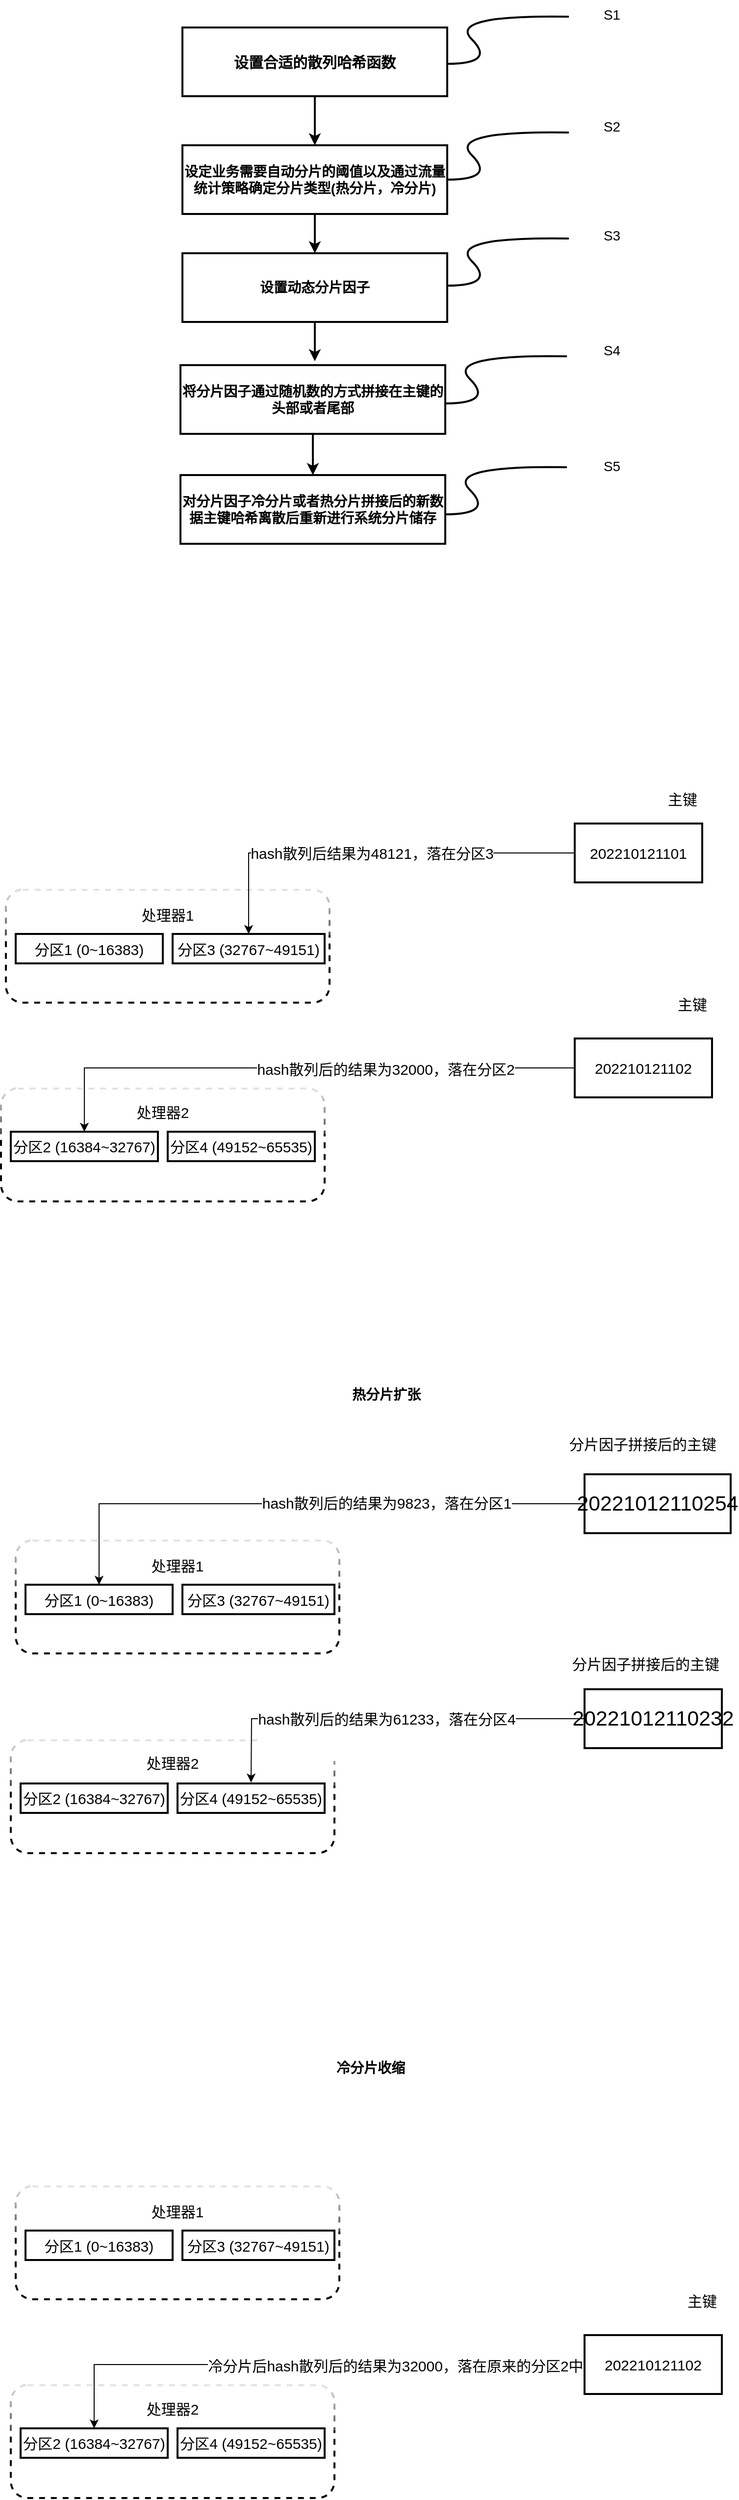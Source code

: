 <mxfile version="20.4.0" type="github">
  <diagram id="arvyNKeZICVCUe79Kb5X" name="第 1 页">
    <mxGraphModel dx="960" dy="587" grid="0" gridSize="10" guides="1" tooltips="1" connect="1" arrows="1" fold="1" page="1" pageScale="1" pageWidth="827" pageHeight="1169" math="0" shadow="0">
      <root>
        <mxCell id="0" />
        <mxCell id="1" parent="0" />
        <mxCell id="ujevJZKqID5bwqPzUARX-40" value="" style="edgeStyle=orthogonalEdgeStyle;rounded=0;orthogonalLoop=1;jettySize=auto;html=1;fontSize=15;strokeWidth=2;" edge="1" parent="1" source="ujevJZKqID5bwqPzUARX-1" target="ujevJZKqID5bwqPzUARX-2">
          <mxGeometry relative="1" as="geometry" />
        </mxCell>
        <mxCell id="ujevJZKqID5bwqPzUARX-1" value="&lt;span&gt;&lt;font style=&quot;font-size: 15px;&quot;&gt;&lt;b&gt;设置合适的散列哈希函数&lt;/b&gt;&lt;/font&gt;&lt;/span&gt;" style="rounded=0;whiteSpace=wrap;html=1;strokeWidth=2;" vertex="1" parent="1">
          <mxGeometry x="250" y="80" width="270" height="70" as="geometry" />
        </mxCell>
        <mxCell id="ujevJZKqID5bwqPzUARX-42" value="" style="edgeStyle=orthogonalEdgeStyle;rounded=0;orthogonalLoop=1;jettySize=auto;html=1;fontSize=14;strokeWidth=2;" edge="1" parent="1" source="ujevJZKqID5bwqPzUARX-2" target="ujevJZKqID5bwqPzUARX-3">
          <mxGeometry relative="1" as="geometry" />
        </mxCell>
        <mxCell id="ujevJZKqID5bwqPzUARX-2" value="&lt;span&gt;设定业务需要自动分片的阈值&lt;/span&gt;以及通过流量统计策略确定分片类型&lt;span lang=&quot;EN-US&quot;&gt;(&lt;/span&gt;热分片，冷分片&lt;span lang=&quot;EN-US&quot;&gt;)&lt;/span&gt;" style="rounded=0;whiteSpace=wrap;html=1;fontStyle=1;labelBorderColor=none;fontSize=14;strokeWidth=2;" vertex="1" parent="1">
          <mxGeometry x="250" y="200" width="270" height="70" as="geometry" />
        </mxCell>
        <mxCell id="ujevJZKqID5bwqPzUARX-41" value="" style="edgeStyle=orthogonalEdgeStyle;rounded=0;orthogonalLoop=1;jettySize=auto;html=1;fontSize=14;strokeWidth=2;" edge="1" parent="1" source="ujevJZKqID5bwqPzUARX-3">
          <mxGeometry relative="1" as="geometry">
            <mxPoint x="385" y="420" as="targetPoint" />
          </mxGeometry>
        </mxCell>
        <mxCell id="ujevJZKqID5bwqPzUARX-3" value="&lt;span&gt;&lt;font style=&quot;font-size: 14px;&quot;&gt;&lt;b&gt;设置动态分片因子&lt;/b&gt;&lt;/font&gt;&lt;/span&gt;" style="rounded=0;whiteSpace=wrap;html=1;strokeWidth=2;" vertex="1" parent="1">
          <mxGeometry x="250" y="310" width="270" height="70" as="geometry" />
        </mxCell>
        <mxCell id="ujevJZKqID5bwqPzUARX-7" value="" style="rounded=1;whiteSpace=wrap;html=1;strokeWidth=2;fontSize=15;glass=1;dashed=1;" vertex="1" parent="1">
          <mxGeometry x="70" y="958.5" width="330" height="115" as="geometry" />
        </mxCell>
        <mxCell id="ujevJZKqID5bwqPzUARX-9" value="分区1 (0~16383)" style="rounded=0;whiteSpace=wrap;html=1;strokeWidth=2;fontSize=15;" vertex="1" parent="1">
          <mxGeometry x="80" y="1003.5" width="150" height="30" as="geometry" />
        </mxCell>
        <mxCell id="ujevJZKqID5bwqPzUARX-18" value="处理器1" style="text;html=1;strokeColor=none;fillColor=none;align=center;verticalAlign=middle;whiteSpace=wrap;rounded=0;strokeWidth=2;fontSize=15;" vertex="1" parent="1">
          <mxGeometry x="205" y="968.5" width="60" height="30" as="geometry" />
        </mxCell>
        <mxCell id="ujevJZKqID5bwqPzUARX-23" value="分区3 (32767~49151)" style="rounded=0;whiteSpace=wrap;html=1;strokeWidth=2;fontSize=15;" vertex="1" parent="1">
          <mxGeometry x="240" y="1003.5" width="155" height="30" as="geometry" />
        </mxCell>
        <mxCell id="ujevJZKqID5bwqPzUARX-25" value="" style="rounded=1;whiteSpace=wrap;html=1;strokeWidth=2;fontSize=15;glass=1;dashed=1;" vertex="1" parent="1">
          <mxGeometry x="65" y="1161" width="330" height="115" as="geometry" />
        </mxCell>
        <mxCell id="ujevJZKqID5bwqPzUARX-26" value="分区2 (16384~32767)" style="rounded=0;whiteSpace=wrap;html=1;strokeWidth=2;fontSize=15;" vertex="1" parent="1">
          <mxGeometry x="75" y="1205" width="150" height="30" as="geometry" />
        </mxCell>
        <mxCell id="ujevJZKqID5bwqPzUARX-27" value="处理器2" style="text;html=1;strokeColor=none;fillColor=none;align=center;verticalAlign=middle;whiteSpace=wrap;rounded=0;strokeWidth=2;fontSize=15;" vertex="1" parent="1">
          <mxGeometry x="200" y="1170" width="60" height="30" as="geometry" />
        </mxCell>
        <mxCell id="ujevJZKqID5bwqPzUARX-29" style="edgeStyle=orthogonalEdgeStyle;rounded=0;orthogonalLoop=1;jettySize=auto;html=1;exitX=0.5;exitY=1;exitDx=0;exitDy=0;fontSize=15;" edge="1" parent="1">
          <mxGeometry relative="1" as="geometry">
            <mxPoint x="300" y="1235" as="sourcePoint" />
            <mxPoint x="300" y="1235" as="targetPoint" />
          </mxGeometry>
        </mxCell>
        <mxCell id="ujevJZKqID5bwqPzUARX-30" value="分区4 (49152~65535)" style="rounded=0;whiteSpace=wrap;html=1;strokeWidth=2;fontSize=15;" vertex="1" parent="1">
          <mxGeometry x="235" y="1205" width="150" height="30" as="geometry" />
        </mxCell>
        <mxCell id="ujevJZKqID5bwqPzUARX-33" value="hash散列后结果为48121，落在分区3" style="edgeStyle=orthogonalEdgeStyle;rounded=0;orthogonalLoop=1;jettySize=auto;html=1;entryX=0.5;entryY=0;entryDx=0;entryDy=0;fontSize=15;" edge="1" parent="1" source="ujevJZKqID5bwqPzUARX-31" target="ujevJZKqID5bwqPzUARX-23">
          <mxGeometry relative="1" as="geometry">
            <Array as="points">
              <mxPoint x="318" y="921" />
            </Array>
          </mxGeometry>
        </mxCell>
        <mxCell id="ujevJZKqID5bwqPzUARX-31" value="202210121101" style="rounded=0;whiteSpace=wrap;html=1;strokeWidth=2;fontSize=15;" vertex="1" parent="1">
          <mxGeometry x="650" y="891" width="130" height="60" as="geometry" />
        </mxCell>
        <mxCell id="ujevJZKqID5bwqPzUARX-32" value="主键" style="text;html=1;strokeColor=none;fillColor=none;align=center;verticalAlign=middle;whiteSpace=wrap;rounded=0;strokeWidth=2;fontSize=15;" vertex="1" parent="1">
          <mxGeometry x="730" y="851" width="60" height="30" as="geometry" />
        </mxCell>
        <mxCell id="ujevJZKqID5bwqPzUARX-35" style="edgeStyle=orthogonalEdgeStyle;rounded=0;orthogonalLoop=1;jettySize=auto;html=1;fontSize=15;" edge="1" parent="1" source="ujevJZKqID5bwqPzUARX-34" target="ujevJZKqID5bwqPzUARX-26">
          <mxGeometry relative="1" as="geometry" />
        </mxCell>
        <mxCell id="ujevJZKqID5bwqPzUARX-36" value="hash散列后的结果为32000，落在分区2" style="edgeLabel;html=1;align=center;verticalAlign=middle;resizable=0;points=[];fontSize=15;" vertex="1" connectable="0" parent="ujevJZKqID5bwqPzUARX-35">
          <mxGeometry x="-0.316" y="1" relative="1" as="geometry">
            <mxPoint as="offset" />
          </mxGeometry>
        </mxCell>
        <mxCell id="ujevJZKqID5bwqPzUARX-34" value="202210121102" style="rounded=0;whiteSpace=wrap;html=1;strokeWidth=2;fontSize=15;" vertex="1" parent="1">
          <mxGeometry x="650" y="1110" width="140" height="60" as="geometry" />
        </mxCell>
        <mxCell id="ujevJZKqID5bwqPzUARX-43" value="" style="rounded=1;whiteSpace=wrap;html=1;strokeWidth=2;fontSize=15;glass=1;dashed=1;" vertex="1" parent="1">
          <mxGeometry x="80" y="1621.5" width="330" height="115" as="geometry" />
        </mxCell>
        <mxCell id="ujevJZKqID5bwqPzUARX-44" value="分区1 (0~16383)" style="rounded=0;whiteSpace=wrap;html=1;strokeWidth=2;fontSize=15;" vertex="1" parent="1">
          <mxGeometry x="90" y="1666.5" width="150" height="30" as="geometry" />
        </mxCell>
        <mxCell id="ujevJZKqID5bwqPzUARX-45" value="处理器1" style="text;html=1;strokeColor=none;fillColor=none;align=center;verticalAlign=middle;whiteSpace=wrap;rounded=0;strokeWidth=2;fontSize=15;" vertex="1" parent="1">
          <mxGeometry x="215" y="1631.5" width="60" height="30" as="geometry" />
        </mxCell>
        <mxCell id="ujevJZKqID5bwqPzUARX-46" value="分区3 (32767~49151)" style="rounded=0;whiteSpace=wrap;html=1;strokeWidth=2;fontSize=15;" vertex="1" parent="1">
          <mxGeometry x="250" y="1666.5" width="155" height="30" as="geometry" />
        </mxCell>
        <mxCell id="ujevJZKqID5bwqPzUARX-47" value="" style="rounded=1;whiteSpace=wrap;html=1;strokeWidth=2;fontSize=15;glass=1;dashed=1;" vertex="1" parent="1">
          <mxGeometry x="75" y="1825" width="330" height="115" as="geometry" />
        </mxCell>
        <mxCell id="ujevJZKqID5bwqPzUARX-48" value="分区2 (16384~32767)" style="rounded=0;whiteSpace=wrap;html=1;strokeWidth=2;fontSize=15;" vertex="1" parent="1">
          <mxGeometry x="85" y="1869" width="150" height="30" as="geometry" />
        </mxCell>
        <mxCell id="ujevJZKqID5bwqPzUARX-49" value="处理器2" style="text;html=1;strokeColor=none;fillColor=none;align=center;verticalAlign=middle;whiteSpace=wrap;rounded=0;strokeWidth=2;fontSize=15;" vertex="1" parent="1">
          <mxGeometry x="210" y="1833" width="60" height="30" as="geometry" />
        </mxCell>
        <mxCell id="ujevJZKqID5bwqPzUARX-50" style="edgeStyle=orthogonalEdgeStyle;rounded=0;orthogonalLoop=1;jettySize=auto;html=1;exitX=0.5;exitY=1;exitDx=0;exitDy=0;fontSize=15;" edge="1" parent="1">
          <mxGeometry relative="1" as="geometry">
            <mxPoint x="310" y="1899" as="sourcePoint" />
            <mxPoint x="310" y="1899" as="targetPoint" />
          </mxGeometry>
        </mxCell>
        <mxCell id="ujevJZKqID5bwqPzUARX-51" value="分区4 (49152~65535)" style="rounded=0;whiteSpace=wrap;html=1;strokeWidth=2;fontSize=15;" vertex="1" parent="1">
          <mxGeometry x="245" y="1869" width="150" height="30" as="geometry" />
        </mxCell>
        <mxCell id="ujevJZKqID5bwqPzUARX-60" style="edgeStyle=orthogonalEdgeStyle;rounded=0;orthogonalLoop=1;jettySize=auto;html=1;entryX=0.5;entryY=0;entryDx=0;entryDy=0;fontSize=14;" edge="1" parent="1" source="ujevJZKqID5bwqPzUARX-53" target="ujevJZKqID5bwqPzUARX-44">
          <mxGeometry relative="1" as="geometry" />
        </mxCell>
        <mxCell id="ujevJZKqID5bwqPzUARX-61" value="&lt;span style=&quot;font-size: 15px;&quot;&gt;hash散列后的结果为9823，落在分区1&lt;/span&gt;" style="edgeLabel;html=1;align=center;verticalAlign=middle;resizable=0;points=[];fontSize=14;" vertex="1" connectable="0" parent="ujevJZKqID5bwqPzUARX-60">
          <mxGeometry x="-0.3" y="-1" relative="1" as="geometry">
            <mxPoint as="offset" />
          </mxGeometry>
        </mxCell>
        <mxCell id="ujevJZKqID5bwqPzUARX-53" value="&lt;span style=&quot;font-size:16.0pt;font-family:&lt;br/&gt;仿宋_GB2312;mso-hansi-font-family:&amp;quot;Times New Roman&amp;quot;;mso-bidi-font-family:仿宋_GB2312;&lt;br/&gt;mso-ansi-language:EN-US;mso-fareast-language:ZH-CN;mso-bidi-language:AR-SA&quot; lang=&quot;EN-US&quot;&gt;20221012110254&lt;/span&gt;" style="rounded=0;whiteSpace=wrap;html=1;strokeWidth=2;fontSize=15;" vertex="1" parent="1">
          <mxGeometry x="660" y="1554" width="149" height="60" as="geometry" />
        </mxCell>
        <mxCell id="ujevJZKqID5bwqPzUARX-54" value="分片因子拼接后的主键" style="text;html=1;strokeColor=none;fillColor=none;align=center;verticalAlign=middle;whiteSpace=wrap;rounded=0;strokeWidth=2;fontSize=15;" vertex="1" parent="1">
          <mxGeometry x="639" y="1508" width="161" height="30" as="geometry" />
        </mxCell>
        <mxCell id="ujevJZKqID5bwqPzUARX-59" value="&#xa;&lt;br style=&quot;color: rgb(0, 0, 0); font-family: Helvetica; font-size: 14px; font-style: normal; font-variant-ligatures: normal; font-variant-caps: normal; font-weight: 400; letter-spacing: normal; orphans: 2; text-align: center; text-indent: 0px; text-transform: none; widows: 2; word-spacing: 0px; -webkit-text-stroke-width: 0px; text-decoration-thickness: initial; text-decoration-style: initial; text-decoration-color: initial;&quot;&gt;&lt;span style=&quot;color: rgb(0, 0, 0); font-family: Helvetica; font-style: normal; font-variant-ligatures: normal; font-variant-caps: normal; font-weight: 400; letter-spacing: normal; orphans: 2; text-align: center; text-indent: 0px; text-transform: none; widows: 2; word-spacing: 0px; -webkit-text-stroke-width: 0px; background-color: rgb(255, 255, 255); text-decoration-thickness: initial; text-decoration-style: initial; text-decoration-color: initial; font-size: 15px; float: none; display: inline !important;&quot;&gt;hash散列后的结果为61233，落在分区4&lt;/span&gt;&#xa;&#xa;" style="edgeStyle=orthogonalEdgeStyle;rounded=0;orthogonalLoop=1;jettySize=auto;html=1;fontSize=14;" edge="1" parent="1" source="ujevJZKqID5bwqPzUARX-57">
          <mxGeometry relative="1" as="geometry">
            <mxPoint x="320" y="1868" as="targetPoint" />
          </mxGeometry>
        </mxCell>
        <mxCell id="ujevJZKqID5bwqPzUARX-57" value="&lt;span style=&quot;font-size:16.0pt;font-family:&lt;br/&gt;仿宋_GB2312;mso-hansi-font-family:&amp;quot;Times New Roman&amp;quot;;mso-bidi-font-family:仿宋_GB2312;&lt;br/&gt;mso-ansi-language:EN-US;mso-fareast-language:ZH-CN;mso-bidi-language:AR-SA&quot; lang=&quot;EN-US&quot;&gt;20221012110232&lt;/span&gt;" style="rounded=0;whiteSpace=wrap;html=1;strokeWidth=2;fontSize=15;" vertex="1" parent="1">
          <mxGeometry x="660" y="1773" width="140" height="60" as="geometry" />
        </mxCell>
        <mxCell id="ujevJZKqID5bwqPzUARX-62" value="主键" style="text;html=1;strokeColor=none;fillColor=none;align=center;verticalAlign=middle;whiteSpace=wrap;rounded=0;strokeWidth=2;fontSize=15;" vertex="1" parent="1">
          <mxGeometry x="740" y="1060" width="60" height="30" as="geometry" />
        </mxCell>
        <mxCell id="ujevJZKqID5bwqPzUARX-63" value="分片因子拼接后的主键" style="text;html=1;strokeColor=none;fillColor=none;align=center;verticalAlign=middle;whiteSpace=wrap;rounded=0;strokeWidth=2;fontSize=15;" vertex="1" parent="1">
          <mxGeometry x="642" y="1732" width="161" height="30" as="geometry" />
        </mxCell>
        <mxCell id="ujevJZKqID5bwqPzUARX-64" value="&lt;b&gt;热分片扩张&lt;/b&gt;" style="text;html=1;strokeColor=none;fillColor=none;align=center;verticalAlign=middle;whiteSpace=wrap;rounded=0;glass=1;dashed=1;labelBorderColor=none;strokeWidth=2;fontSize=14;" vertex="1" parent="1">
          <mxGeometry x="410" y="1458" width="96" height="30" as="geometry" />
        </mxCell>
        <mxCell id="ujevJZKqID5bwqPzUARX-65" value="" style="rounded=1;whiteSpace=wrap;html=1;strokeWidth=2;fontSize=15;glass=1;dashed=1;" vertex="1" parent="1">
          <mxGeometry x="80" y="2279.5" width="330" height="115" as="geometry" />
        </mxCell>
        <mxCell id="ujevJZKqID5bwqPzUARX-66" value="分区1 (0~16383)" style="rounded=0;whiteSpace=wrap;html=1;strokeWidth=2;fontSize=15;" vertex="1" parent="1">
          <mxGeometry x="90" y="2324.5" width="150" height="30" as="geometry" />
        </mxCell>
        <mxCell id="ujevJZKqID5bwqPzUARX-67" value="处理器1" style="text;html=1;strokeColor=none;fillColor=none;align=center;verticalAlign=middle;whiteSpace=wrap;rounded=0;strokeWidth=2;fontSize=15;" vertex="1" parent="1">
          <mxGeometry x="215" y="2289.5" width="60" height="30" as="geometry" />
        </mxCell>
        <mxCell id="ujevJZKqID5bwqPzUARX-68" value="分区3 (32767~49151)" style="rounded=0;whiteSpace=wrap;html=1;strokeWidth=2;fontSize=15;" vertex="1" parent="1">
          <mxGeometry x="250" y="2324.5" width="155" height="30" as="geometry" />
        </mxCell>
        <mxCell id="ujevJZKqID5bwqPzUARX-69" value="" style="rounded=1;whiteSpace=wrap;html=1;strokeWidth=2;fontSize=15;glass=1;dashed=1;" vertex="1" parent="1">
          <mxGeometry x="75" y="2482" width="330" height="115" as="geometry" />
        </mxCell>
        <mxCell id="ujevJZKqID5bwqPzUARX-70" value="分区2 (16384~32767)" style="rounded=0;whiteSpace=wrap;html=1;strokeWidth=2;fontSize=15;" vertex="1" parent="1">
          <mxGeometry x="85" y="2526" width="150" height="30" as="geometry" />
        </mxCell>
        <mxCell id="ujevJZKqID5bwqPzUARX-71" value="处理器2" style="text;html=1;strokeColor=none;fillColor=none;align=center;verticalAlign=middle;whiteSpace=wrap;rounded=0;strokeWidth=2;fontSize=15;" vertex="1" parent="1">
          <mxGeometry x="210" y="2491" width="60" height="30" as="geometry" />
        </mxCell>
        <mxCell id="ujevJZKqID5bwqPzUARX-72" style="edgeStyle=orthogonalEdgeStyle;rounded=0;orthogonalLoop=1;jettySize=auto;html=1;exitX=0.5;exitY=1;exitDx=0;exitDy=0;fontSize=15;" edge="1" parent="1">
          <mxGeometry relative="1" as="geometry">
            <mxPoint x="310" y="2556" as="sourcePoint" />
            <mxPoint x="310" y="2556" as="targetPoint" />
          </mxGeometry>
        </mxCell>
        <mxCell id="ujevJZKqID5bwqPzUARX-73" value="分区4 (49152~65535)" style="rounded=0;whiteSpace=wrap;html=1;strokeWidth=2;fontSize=15;" vertex="1" parent="1">
          <mxGeometry x="245" y="2526" width="150" height="30" as="geometry" />
        </mxCell>
        <mxCell id="ujevJZKqID5bwqPzUARX-77" style="edgeStyle=orthogonalEdgeStyle;rounded=0;orthogonalLoop=1;jettySize=auto;html=1;fontSize=15;" edge="1" parent="1" source="ujevJZKqID5bwqPzUARX-79" target="ujevJZKqID5bwqPzUARX-70">
          <mxGeometry relative="1" as="geometry" />
        </mxCell>
        <mxCell id="ujevJZKqID5bwqPzUARX-78" value="冷分片后hash散列后的结果为32000，落在原来的分区2中" style="edgeLabel;html=1;align=center;verticalAlign=middle;resizable=0;points=[];fontSize=15;" vertex="1" connectable="0" parent="ujevJZKqID5bwqPzUARX-77">
          <mxGeometry x="-0.316" y="1" relative="1" as="geometry">
            <mxPoint as="offset" />
          </mxGeometry>
        </mxCell>
        <mxCell id="ujevJZKqID5bwqPzUARX-79" value="202210121102" style="rounded=0;whiteSpace=wrap;html=1;strokeWidth=2;fontSize=15;" vertex="1" parent="1">
          <mxGeometry x="660" y="2431" width="140" height="60" as="geometry" />
        </mxCell>
        <mxCell id="ujevJZKqID5bwqPzUARX-80" value="主键" style="text;html=1;strokeColor=none;fillColor=none;align=center;verticalAlign=middle;whiteSpace=wrap;rounded=0;strokeWidth=2;fontSize=15;" vertex="1" parent="1">
          <mxGeometry x="750" y="2381" width="60" height="30" as="geometry" />
        </mxCell>
        <mxCell id="ujevJZKqID5bwqPzUARX-81" value="&lt;b&gt;冷分片收缩&lt;/b&gt;" style="text;html=1;strokeColor=none;fillColor=none;align=center;verticalAlign=middle;whiteSpace=wrap;rounded=0;glass=1;dashed=1;labelBorderColor=none;strokeWidth=2;fontSize=14;" vertex="1" parent="1">
          <mxGeometry x="400" y="2144" width="84" height="30" as="geometry" />
        </mxCell>
        <mxCell id="ujevJZKqID5bwqPzUARX-85" value="" style="edgeStyle=orthogonalEdgeStyle;rounded=0;orthogonalLoop=1;jettySize=auto;html=1;fontSize=14;strokeWidth=2;" edge="1" parent="1" source="ujevJZKqID5bwqPzUARX-83" target="ujevJZKqID5bwqPzUARX-84">
          <mxGeometry relative="1" as="geometry" />
        </mxCell>
        <mxCell id="ujevJZKqID5bwqPzUARX-83" value="&lt;b style=&quot;font-size: 14px;&quot;&gt;将分片因子通过随机数的方式拼接在主键的头部或者尾部&lt;/b&gt;" style="rounded=0;whiteSpace=wrap;html=1;strokeWidth=2;" vertex="1" parent="1">
          <mxGeometry x="248" y="424" width="270" height="70" as="geometry" />
        </mxCell>
        <mxCell id="ujevJZKqID5bwqPzUARX-84" value="&lt;font style=&quot;font-size: 14px;&quot;&gt;&lt;span&gt;&lt;b&gt;对分片因子冷分片或者热分片拼接后的新数据主键哈希离散后重新进行系统分片储存&lt;/b&gt;&lt;/span&gt;&lt;br&gt;&lt;/font&gt;" style="rounded=0;whiteSpace=wrap;html=1;strokeWidth=2;" vertex="1" parent="1">
          <mxGeometry x="248" y="536" width="270" height="70" as="geometry" />
        </mxCell>
        <mxCell id="ujevJZKqID5bwqPzUARX-87" value="" style="endArrow=none;html=1;fontSize=14;strokeWidth=2;strokeColor=default;startArrow=none;startFill=0;curved=1;endFill=0;" edge="1" parent="1">
          <mxGeometry width="50" height="50" relative="1" as="geometry">
            <mxPoint x="520" y="117" as="sourcePoint" />
            <mxPoint x="644" y="69" as="targetPoint" />
            <Array as="points">
              <mxPoint x="570" y="117" />
              <mxPoint x="520" y="67" />
            </Array>
          </mxGeometry>
        </mxCell>
        <mxCell id="ujevJZKqID5bwqPzUARX-89" value="S1" style="text;html=1;strokeColor=none;fillColor=none;align=center;verticalAlign=middle;whiteSpace=wrap;rounded=0;glass=1;dashed=1;labelBorderColor=none;strokeWidth=2;fontSize=14;" vertex="1" parent="1">
          <mxGeometry x="658" y="52" width="60" height="30" as="geometry" />
        </mxCell>
        <mxCell id="ujevJZKqID5bwqPzUARX-91" value="S5" style="text;html=1;strokeColor=none;fillColor=none;align=center;verticalAlign=middle;whiteSpace=wrap;rounded=0;glass=1;dashed=1;labelBorderColor=none;strokeWidth=2;fontSize=14;" vertex="1" parent="1">
          <mxGeometry x="658" y="512" width="60" height="30" as="geometry" />
        </mxCell>
        <mxCell id="ujevJZKqID5bwqPzUARX-93" value="S4" style="text;html=1;strokeColor=none;fillColor=none;align=center;verticalAlign=middle;whiteSpace=wrap;rounded=0;glass=1;dashed=1;labelBorderColor=none;strokeWidth=2;fontSize=14;" vertex="1" parent="1">
          <mxGeometry x="658" y="394" width="60" height="30" as="geometry" />
        </mxCell>
        <mxCell id="ujevJZKqID5bwqPzUARX-95" value="S3" style="text;html=1;strokeColor=none;fillColor=none;align=center;verticalAlign=middle;whiteSpace=wrap;rounded=0;glass=1;dashed=1;labelBorderColor=none;strokeWidth=2;fontSize=14;" vertex="1" parent="1">
          <mxGeometry x="658" y="277" width="60" height="30" as="geometry" />
        </mxCell>
        <mxCell id="ujevJZKqID5bwqPzUARX-97" value="S2" style="text;html=1;strokeColor=none;fillColor=none;align=center;verticalAlign=middle;whiteSpace=wrap;rounded=0;glass=1;dashed=1;labelBorderColor=none;strokeWidth=2;fontSize=14;" vertex="1" parent="1">
          <mxGeometry x="658" y="166" width="60" height="30" as="geometry" />
        </mxCell>
        <mxCell id="ujevJZKqID5bwqPzUARX-98" value="" style="endArrow=none;html=1;fontSize=14;strokeWidth=2;strokeColor=default;startArrow=none;startFill=0;curved=1;endFill=0;" edge="1" parent="1">
          <mxGeometry width="50" height="50" relative="1" as="geometry">
            <mxPoint x="520" y="235" as="sourcePoint" />
            <mxPoint x="644" y="187" as="targetPoint" />
            <Array as="points">
              <mxPoint x="570" y="235" />
              <mxPoint x="520" y="185" />
            </Array>
          </mxGeometry>
        </mxCell>
        <mxCell id="ujevJZKqID5bwqPzUARX-99" value="" style="endArrow=none;html=1;fontSize=14;strokeWidth=2;strokeColor=default;startArrow=none;startFill=0;curved=1;endFill=0;" edge="1" parent="1">
          <mxGeometry width="50" height="50" relative="1" as="geometry">
            <mxPoint x="520" y="343" as="sourcePoint" />
            <mxPoint x="644" y="295" as="targetPoint" />
            <Array as="points">
              <mxPoint x="570" y="343" />
              <mxPoint x="520" y="293" />
            </Array>
          </mxGeometry>
        </mxCell>
        <mxCell id="ujevJZKqID5bwqPzUARX-100" value="" style="endArrow=none;html=1;fontSize=14;strokeWidth=2;strokeColor=default;startArrow=none;startFill=0;curved=1;endFill=0;" edge="1" parent="1">
          <mxGeometry width="50" height="50" relative="1" as="geometry">
            <mxPoint x="518" y="463" as="sourcePoint" />
            <mxPoint x="642" y="415" as="targetPoint" />
            <Array as="points">
              <mxPoint x="568" y="463" />
              <mxPoint x="518" y="413" />
            </Array>
          </mxGeometry>
        </mxCell>
        <mxCell id="ujevJZKqID5bwqPzUARX-101" value="" style="endArrow=none;html=1;fontSize=14;strokeWidth=2;strokeColor=default;startArrow=none;startFill=0;curved=1;endFill=0;" edge="1" parent="1">
          <mxGeometry width="50" height="50" relative="1" as="geometry">
            <mxPoint x="518" y="576" as="sourcePoint" />
            <mxPoint x="642" y="528" as="targetPoint" />
            <Array as="points">
              <mxPoint x="568" y="576" />
              <mxPoint x="518" y="526" />
            </Array>
          </mxGeometry>
        </mxCell>
      </root>
    </mxGraphModel>
  </diagram>
</mxfile>
